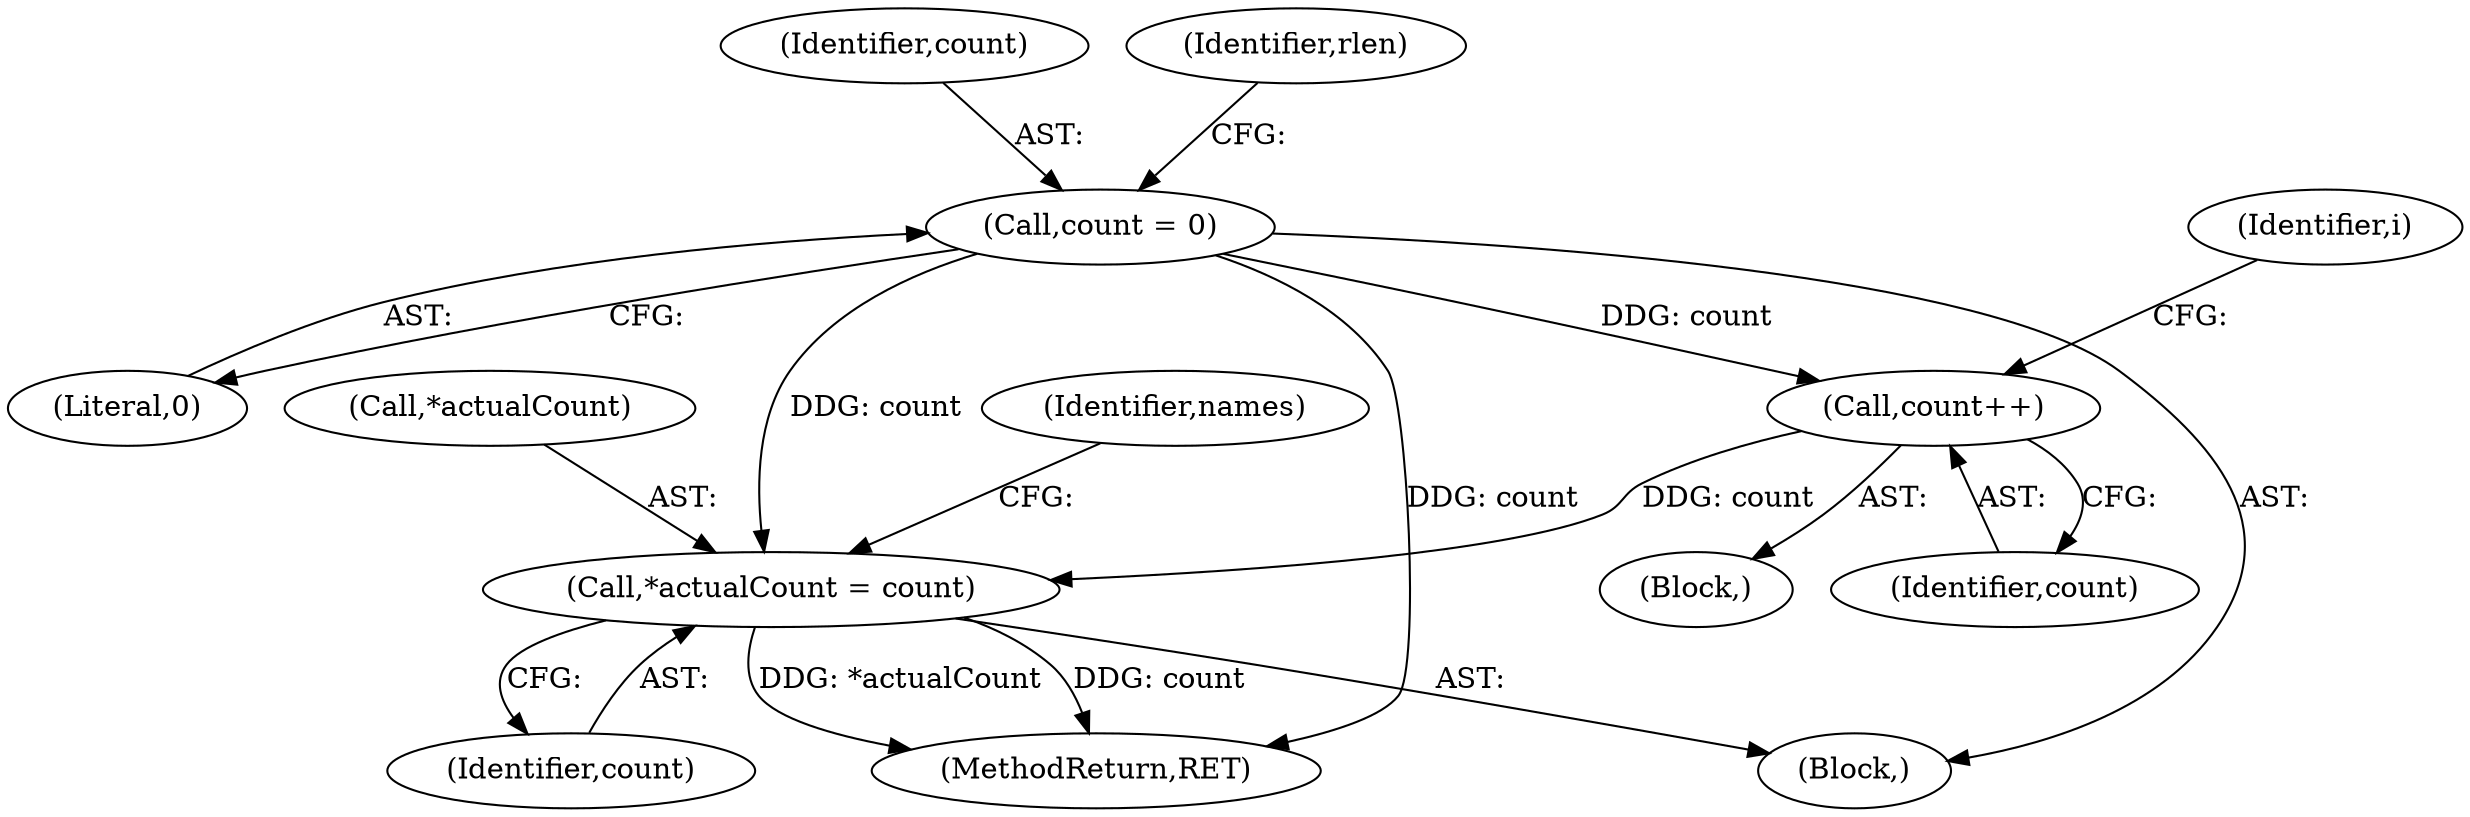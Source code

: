 digraph "0_libx11_8c29f1607a31dac0911e45a0dd3d74173822b3c9@pointer" {
"1000326" [label="(Call,*actualCount = count)"];
"1000318" [label="(Call,count++)"];
"1000128" [label="(Call,count = 0)"];
"1000326" [label="(Call,*actualCount = count)"];
"1000329" [label="(Identifier,count)"];
"1000319" [label="(Identifier,count)"];
"1000295" [label="(Block,)"];
"1000287" [label="(Identifier,i)"];
"1000343" [label="(MethodReturn,RET)"];
"1000332" [label="(Identifier,names)"];
"1000129" [label="(Identifier,count)"];
"1000135" [label="(Identifier,rlen)"];
"1000114" [label="(Block,)"];
"1000327" [label="(Call,*actualCount)"];
"1000130" [label="(Literal,0)"];
"1000318" [label="(Call,count++)"];
"1000128" [label="(Call,count = 0)"];
"1000326" -> "1000114"  [label="AST: "];
"1000326" -> "1000329"  [label="CFG: "];
"1000327" -> "1000326"  [label="AST: "];
"1000329" -> "1000326"  [label="AST: "];
"1000332" -> "1000326"  [label="CFG: "];
"1000326" -> "1000343"  [label="DDG: count"];
"1000326" -> "1000343"  [label="DDG: *actualCount"];
"1000318" -> "1000326"  [label="DDG: count"];
"1000128" -> "1000326"  [label="DDG: count"];
"1000318" -> "1000295"  [label="AST: "];
"1000318" -> "1000319"  [label="CFG: "];
"1000319" -> "1000318"  [label="AST: "];
"1000287" -> "1000318"  [label="CFG: "];
"1000128" -> "1000318"  [label="DDG: count"];
"1000128" -> "1000114"  [label="AST: "];
"1000128" -> "1000130"  [label="CFG: "];
"1000129" -> "1000128"  [label="AST: "];
"1000130" -> "1000128"  [label="AST: "];
"1000135" -> "1000128"  [label="CFG: "];
"1000128" -> "1000343"  [label="DDG: count"];
}
